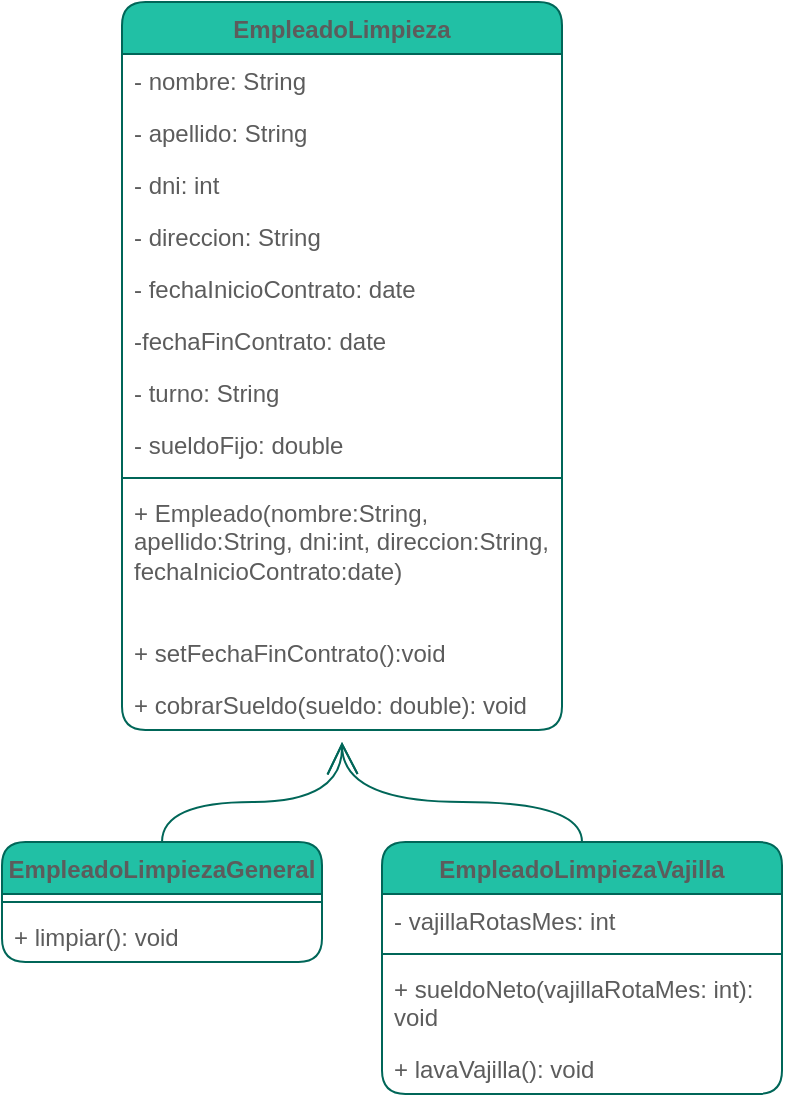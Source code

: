 <mxfile version="20.3.0" type="device"><diagram id="FtU-bGAJSkN3DrahI28D" name="Page-1"><mxGraphModel dx="626" dy="429" grid="1" gridSize="10" guides="1" tooltips="1" connect="1" arrows="1" fold="1" page="1" pageScale="1" pageWidth="1100" pageHeight="850" math="0" shadow="0"><root><mxCell id="0"/><mxCell id="1" parent="0"/><mxCell id="XjxOeo-WHPeJINH6bzPj-1" value="EmpleadoLimpieza" style="swimlane;fontStyle=1;align=center;verticalAlign=top;childLayout=stackLayout;horizontal=1;startSize=26;horizontalStack=0;resizeParent=1;resizeParentMax=0;resizeLast=0;collapsible=1;marginBottom=0;rounded=1;fillColor=#21C0A5;strokeColor=#006658;fontColor=#5C5C5C;" parent="1" vertex="1"><mxGeometry x="170" y="40" width="220" height="364" as="geometry"/></mxCell><mxCell id="XjxOeo-WHPeJINH6bzPj-2" value="- nombre: String" style="text;strokeColor=none;fillColor=none;align=left;verticalAlign=top;spacingLeft=4;spacingRight=4;overflow=hidden;rotatable=0;points=[[0,0.5],[1,0.5]];portConstraint=eastwest;rounded=1;fontColor=#5C5C5C;" parent="XjxOeo-WHPeJINH6bzPj-1" vertex="1"><mxGeometry y="26" width="220" height="26" as="geometry"/></mxCell><mxCell id="XjxOeo-WHPeJINH6bzPj-5" value="- apellido: String" style="text;strokeColor=none;fillColor=none;align=left;verticalAlign=top;spacingLeft=4;spacingRight=4;overflow=hidden;rotatable=0;points=[[0,0.5],[1,0.5]];portConstraint=eastwest;rounded=1;fontColor=#5C5C5C;" parent="XjxOeo-WHPeJINH6bzPj-1" vertex="1"><mxGeometry y="52" width="220" height="26" as="geometry"/></mxCell><mxCell id="XjxOeo-WHPeJINH6bzPj-6" value="- dni: int" style="text;strokeColor=none;fillColor=none;align=left;verticalAlign=top;spacingLeft=4;spacingRight=4;overflow=hidden;rotatable=0;points=[[0,0.5],[1,0.5]];portConstraint=eastwest;rounded=1;fontColor=#5C5C5C;" parent="XjxOeo-WHPeJINH6bzPj-1" vertex="1"><mxGeometry y="78" width="220" height="26" as="geometry"/></mxCell><mxCell id="XjxOeo-WHPeJINH6bzPj-7" value="- direccion: String" style="text;strokeColor=none;fillColor=none;align=left;verticalAlign=top;spacingLeft=4;spacingRight=4;overflow=hidden;rotatable=0;points=[[0,0.5],[1,0.5]];portConstraint=eastwest;rounded=1;fontColor=#5C5C5C;" parent="XjxOeo-WHPeJINH6bzPj-1" vertex="1"><mxGeometry y="104" width="220" height="26" as="geometry"/></mxCell><mxCell id="XjxOeo-WHPeJINH6bzPj-8" value="- fechaInicioContrato: date" style="text;strokeColor=none;fillColor=none;align=left;verticalAlign=top;spacingLeft=4;spacingRight=4;overflow=hidden;rotatable=0;points=[[0,0.5],[1,0.5]];portConstraint=eastwest;rounded=1;fontColor=#5C5C5C;" parent="XjxOeo-WHPeJINH6bzPj-1" vertex="1"><mxGeometry y="130" width="220" height="26" as="geometry"/></mxCell><mxCell id="XjxOeo-WHPeJINH6bzPj-9" value="-fechaFinContrato: date" style="text;strokeColor=none;fillColor=none;align=left;verticalAlign=top;spacingLeft=4;spacingRight=4;overflow=hidden;rotatable=0;points=[[0,0.5],[1,0.5]];portConstraint=eastwest;rounded=1;fontColor=#5C5C5C;" parent="XjxOeo-WHPeJINH6bzPj-1" vertex="1"><mxGeometry y="156" width="220" height="26" as="geometry"/></mxCell><mxCell id="jmSEqCcSd4yIhUof10Ft-18" value="- turno: String" style="text;strokeColor=none;fillColor=none;align=left;verticalAlign=top;spacingLeft=4;spacingRight=4;overflow=hidden;rotatable=0;points=[[0,0.5],[1,0.5]];portConstraint=eastwest;rounded=1;fontSize=12;fontColor=#5C5C5C;" vertex="1" parent="XjxOeo-WHPeJINH6bzPj-1"><mxGeometry y="182" width="220" height="26" as="geometry"/></mxCell><mxCell id="jmSEqCcSd4yIhUof10Ft-19" value="- sueldoFijo: double" style="text;strokeColor=none;fillColor=none;align=left;verticalAlign=top;spacingLeft=4;spacingRight=4;overflow=hidden;rotatable=0;points=[[0,0.5],[1,0.5]];portConstraint=eastwest;rounded=1;fontSize=12;fontColor=#5C5C5C;" vertex="1" parent="XjxOeo-WHPeJINH6bzPj-1"><mxGeometry y="208" width="220" height="26" as="geometry"/></mxCell><mxCell id="XjxOeo-WHPeJINH6bzPj-3" value="" style="line;strokeWidth=1;fillColor=none;align=left;verticalAlign=middle;spacingTop=-1;spacingLeft=3;spacingRight=3;rotatable=0;labelPosition=right;points=[];portConstraint=eastwest;strokeColor=#006658;rounded=1;fontColor=#5C5C5C;" parent="XjxOeo-WHPeJINH6bzPj-1" vertex="1"><mxGeometry y="234" width="220" height="8" as="geometry"/></mxCell><mxCell id="jmSEqCcSd4yIhUof10Ft-1" value="+ Empleado(nombre:String, apellido:String, dni:int, direccion:String, fechaInicioContrato:date)" style="text;strokeColor=none;fillColor=none;align=left;verticalAlign=top;spacingLeft=4;spacingRight=4;overflow=hidden;rotatable=0;points=[[0,0.5],[1,0.5]];portConstraint=eastwest;rounded=1;fontSize=12;fontColor=#5C5C5C;whiteSpace=wrap;" vertex="1" parent="XjxOeo-WHPeJINH6bzPj-1"><mxGeometry y="242" width="220" height="70" as="geometry"/></mxCell><mxCell id="jmSEqCcSd4yIhUof10Ft-2" value="+ setFechaFinContrato():void" style="text;strokeColor=none;fillColor=none;align=left;verticalAlign=top;spacingLeft=4;spacingRight=4;overflow=hidden;rotatable=0;points=[[0,0.5],[1,0.5]];portConstraint=eastwest;rounded=1;fontSize=12;fontColor=#5C5C5C;" vertex="1" parent="XjxOeo-WHPeJINH6bzPj-1"><mxGeometry y="312" width="220" height="26" as="geometry"/></mxCell><mxCell id="XjxOeo-WHPeJINH6bzPj-4" value="+ cobrarSueldo(sueldo: double): void" style="text;strokeColor=none;fillColor=none;align=left;verticalAlign=top;spacingLeft=4;spacingRight=4;overflow=hidden;rotatable=0;points=[[0,0.5],[1,0.5]];portConstraint=eastwest;rounded=1;fontColor=#5C5C5C;whiteSpace=wrap;" parent="XjxOeo-WHPeJINH6bzPj-1" vertex="1"><mxGeometry y="338" width="220" height="26" as="geometry"/></mxCell><mxCell id="jmSEqCcSd4yIhUof10Ft-26" style="edgeStyle=orthogonalEdgeStyle;curved=1;rounded=1;orthogonalLoop=1;jettySize=auto;html=1;exitX=0.5;exitY=0;exitDx=0;exitDy=0;strokeColor=#006658;fontSize=12;fontColor=#5C5C5C;endArrow=open;startSize=14;endSize=14;fillColor=#21C0A5;" edge="1" parent="1" source="jmSEqCcSd4yIhUof10Ft-8"><mxGeometry relative="1" as="geometry"><mxPoint x="280" y="410" as="targetPoint"/></mxGeometry></mxCell><mxCell id="jmSEqCcSd4yIhUof10Ft-8" value="EmpleadoLimpiezaGeneral" style="swimlane;fontStyle=1;align=center;verticalAlign=top;childLayout=stackLayout;horizontal=1;startSize=26;horizontalStack=0;resizeParent=1;resizeParentMax=0;resizeLast=0;collapsible=1;marginBottom=0;rounded=1;strokeColor=#006658;fontSize=12;fontColor=#5C5C5C;fillColor=#21C0A5;" vertex="1" parent="1"><mxGeometry x="110" y="460" width="160" height="60" as="geometry"/></mxCell><mxCell id="jmSEqCcSd4yIhUof10Ft-10" value="" style="line;strokeWidth=1;fillColor=none;align=left;verticalAlign=middle;spacingTop=-1;spacingLeft=3;spacingRight=3;rotatable=0;labelPosition=right;points=[];portConstraint=eastwest;strokeColor=inherit;rounded=1;fontSize=12;fontColor=#5C5C5C;" vertex="1" parent="jmSEqCcSd4yIhUof10Ft-8"><mxGeometry y="26" width="160" height="8" as="geometry"/></mxCell><mxCell id="jmSEqCcSd4yIhUof10Ft-11" value="+ limpiar(): void" style="text;strokeColor=none;fillColor=none;align=left;verticalAlign=top;spacingLeft=4;spacingRight=4;overflow=hidden;rotatable=0;points=[[0,0.5],[1,0.5]];portConstraint=eastwest;rounded=1;fontSize=12;fontColor=#5C5C5C;" vertex="1" parent="jmSEqCcSd4yIhUof10Ft-8"><mxGeometry y="34" width="160" height="26" as="geometry"/></mxCell><mxCell id="jmSEqCcSd4yIhUof10Ft-27" style="edgeStyle=orthogonalEdgeStyle;curved=1;rounded=1;orthogonalLoop=1;jettySize=auto;html=1;exitX=0.5;exitY=0;exitDx=0;exitDy=0;strokeColor=#006658;fontSize=12;fontColor=#5C5C5C;endArrow=open;startSize=14;endSize=14;fillColor=#21C0A5;" edge="1" parent="1" source="jmSEqCcSd4yIhUof10Ft-14"><mxGeometry relative="1" as="geometry"><mxPoint x="280" y="410" as="targetPoint"/></mxGeometry></mxCell><mxCell id="jmSEqCcSd4yIhUof10Ft-14" value="EmpleadoLimpiezaVajilla" style="swimlane;fontStyle=1;align=center;verticalAlign=top;childLayout=stackLayout;horizontal=1;startSize=26;horizontalStack=0;resizeParent=1;resizeParentMax=0;resizeLast=0;collapsible=1;marginBottom=0;rounded=1;strokeColor=#006658;fontSize=12;fontColor=#5C5C5C;fillColor=#21C0A5;" vertex="1" parent="1"><mxGeometry x="300" y="460" width="200" height="126" as="geometry"/></mxCell><mxCell id="jmSEqCcSd4yIhUof10Ft-20" value="- vajillaRotasMes: int" style="text;strokeColor=none;fillColor=none;align=left;verticalAlign=top;spacingLeft=4;spacingRight=4;overflow=hidden;rotatable=0;points=[[0,0.5],[1,0.5]];portConstraint=eastwest;rounded=1;fontSize=12;fontColor=#5C5C5C;html=0;" vertex="1" parent="jmSEqCcSd4yIhUof10Ft-14"><mxGeometry y="26" width="200" height="26" as="geometry"/></mxCell><mxCell id="jmSEqCcSd4yIhUof10Ft-16" value="" style="line;strokeWidth=1;fillColor=none;align=left;verticalAlign=middle;spacingTop=-1;spacingLeft=3;spacingRight=3;rotatable=0;labelPosition=right;points=[];portConstraint=eastwest;strokeColor=inherit;rounded=1;fontSize=12;fontColor=#5C5C5C;" vertex="1" parent="jmSEqCcSd4yIhUof10Ft-14"><mxGeometry y="52" width="200" height="8" as="geometry"/></mxCell><mxCell id="jmSEqCcSd4yIhUof10Ft-21" value="+ sueldoNeto(vajillaRotaMes: int): void" style="text;strokeColor=none;fillColor=none;align=left;verticalAlign=top;spacingLeft=4;spacingRight=4;overflow=hidden;rotatable=0;points=[[0,0.5],[1,0.5]];portConstraint=eastwest;rounded=1;fontSize=12;fontColor=#5C5C5C;html=0;whiteSpace=wrap;" vertex="1" parent="jmSEqCcSd4yIhUof10Ft-14"><mxGeometry y="60" width="200" height="40" as="geometry"/></mxCell><mxCell id="jmSEqCcSd4yIhUof10Ft-17" value="+ lavaVajilla(): void" style="text;strokeColor=none;fillColor=none;align=left;verticalAlign=top;spacingLeft=4;spacingRight=4;overflow=hidden;rotatable=0;points=[[0,0.5],[1,0.5]];portConstraint=eastwest;rounded=1;fontSize=12;fontColor=#5C5C5C;" vertex="1" parent="jmSEqCcSd4yIhUof10Ft-14"><mxGeometry y="100" width="200" height="26" as="geometry"/></mxCell></root></mxGraphModel></diagram></mxfile>